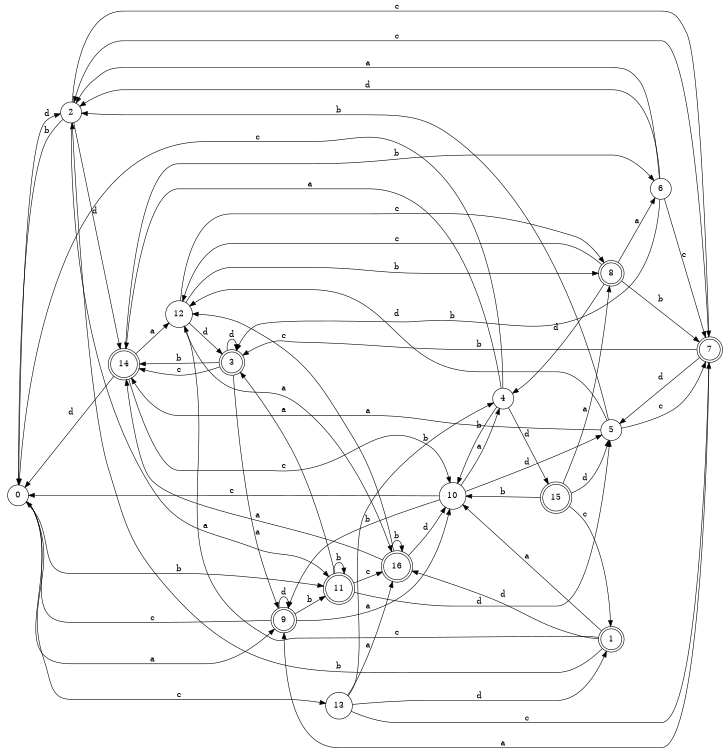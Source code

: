 digraph n14_5 {
__start0 [label="" shape="none"];

rankdir=LR;
size="8,5";

s0 [style="filled", color="black", fillcolor="white" shape="circle", label="0"];
s1 [style="rounded,filled", color="black", fillcolor="white" shape="doublecircle", label="1"];
s2 [style="filled", color="black", fillcolor="white" shape="circle", label="2"];
s3 [style="rounded,filled", color="black", fillcolor="white" shape="doublecircle", label="3"];
s4 [style="filled", color="black", fillcolor="white" shape="circle", label="4"];
s5 [style="filled", color="black", fillcolor="white" shape="circle", label="5"];
s6 [style="filled", color="black", fillcolor="white" shape="circle", label="6"];
s7 [style="rounded,filled", color="black", fillcolor="white" shape="doublecircle", label="7"];
s8 [style="rounded,filled", color="black", fillcolor="white" shape="doublecircle", label="8"];
s9 [style="rounded,filled", color="black", fillcolor="white" shape="doublecircle", label="9"];
s10 [style="filled", color="black", fillcolor="white" shape="circle", label="10"];
s11 [style="rounded,filled", color="black", fillcolor="white" shape="doublecircle", label="11"];
s12 [style="filled", color="black", fillcolor="white" shape="circle", label="12"];
s13 [style="filled", color="black", fillcolor="white" shape="circle", label="13"];
s14 [style="rounded,filled", color="black", fillcolor="white" shape="doublecircle", label="14"];
s15 [style="rounded,filled", color="black", fillcolor="white" shape="doublecircle", label="15"];
s16 [style="rounded,filled", color="black", fillcolor="white" shape="doublecircle", label="16"];
s0 -> s9 [label="a"];
s0 -> s11 [label="b"];
s0 -> s13 [label="c"];
s0 -> s2 [label="d"];
s1 -> s10 [label="a"];
s1 -> s2 [label="b"];
s1 -> s12 [label="c"];
s1 -> s16 [label="d"];
s2 -> s11 [label="a"];
s2 -> s0 [label="b"];
s2 -> s7 [label="c"];
s2 -> s14 [label="d"];
s3 -> s9 [label="a"];
s3 -> s14 [label="b"];
s3 -> s14 [label="c"];
s3 -> s3 [label="d"];
s4 -> s14 [label="a"];
s4 -> s10 [label="b"];
s4 -> s0 [label="c"];
s4 -> s15 [label="d"];
s5 -> s14 [label="a"];
s5 -> s2 [label="b"];
s5 -> s7 [label="c"];
s5 -> s12 [label="d"];
s6 -> s2 [label="a"];
s6 -> s3 [label="b"];
s6 -> s7 [label="c"];
s6 -> s2 [label="d"];
s7 -> s9 [label="a"];
s7 -> s3 [label="b"];
s7 -> s2 [label="c"];
s7 -> s5 [label="d"];
s8 -> s6 [label="a"];
s8 -> s7 [label="b"];
s8 -> s12 [label="c"];
s8 -> s4 [label="d"];
s9 -> s10 [label="a"];
s9 -> s11 [label="b"];
s9 -> s0 [label="c"];
s9 -> s9 [label="d"];
s10 -> s4 [label="a"];
s10 -> s9 [label="b"];
s10 -> s0 [label="c"];
s10 -> s5 [label="d"];
s11 -> s3 [label="a"];
s11 -> s11 [label="b"];
s11 -> s16 [label="c"];
s11 -> s5 [label="d"];
s12 -> s16 [label="a"];
s12 -> s8 [label="b"];
s12 -> s8 [label="c"];
s12 -> s3 [label="d"];
s13 -> s16 [label="a"];
s13 -> s4 [label="b"];
s13 -> s7 [label="c"];
s13 -> s1 [label="d"];
s14 -> s12 [label="a"];
s14 -> s6 [label="b"];
s14 -> s10 [label="c"];
s14 -> s0 [label="d"];
s15 -> s8 [label="a"];
s15 -> s10 [label="b"];
s15 -> s1 [label="c"];
s15 -> s5 [label="d"];
s16 -> s14 [label="a"];
s16 -> s16 [label="b"];
s16 -> s12 [label="c"];
s16 -> s10 [label="d"];

}